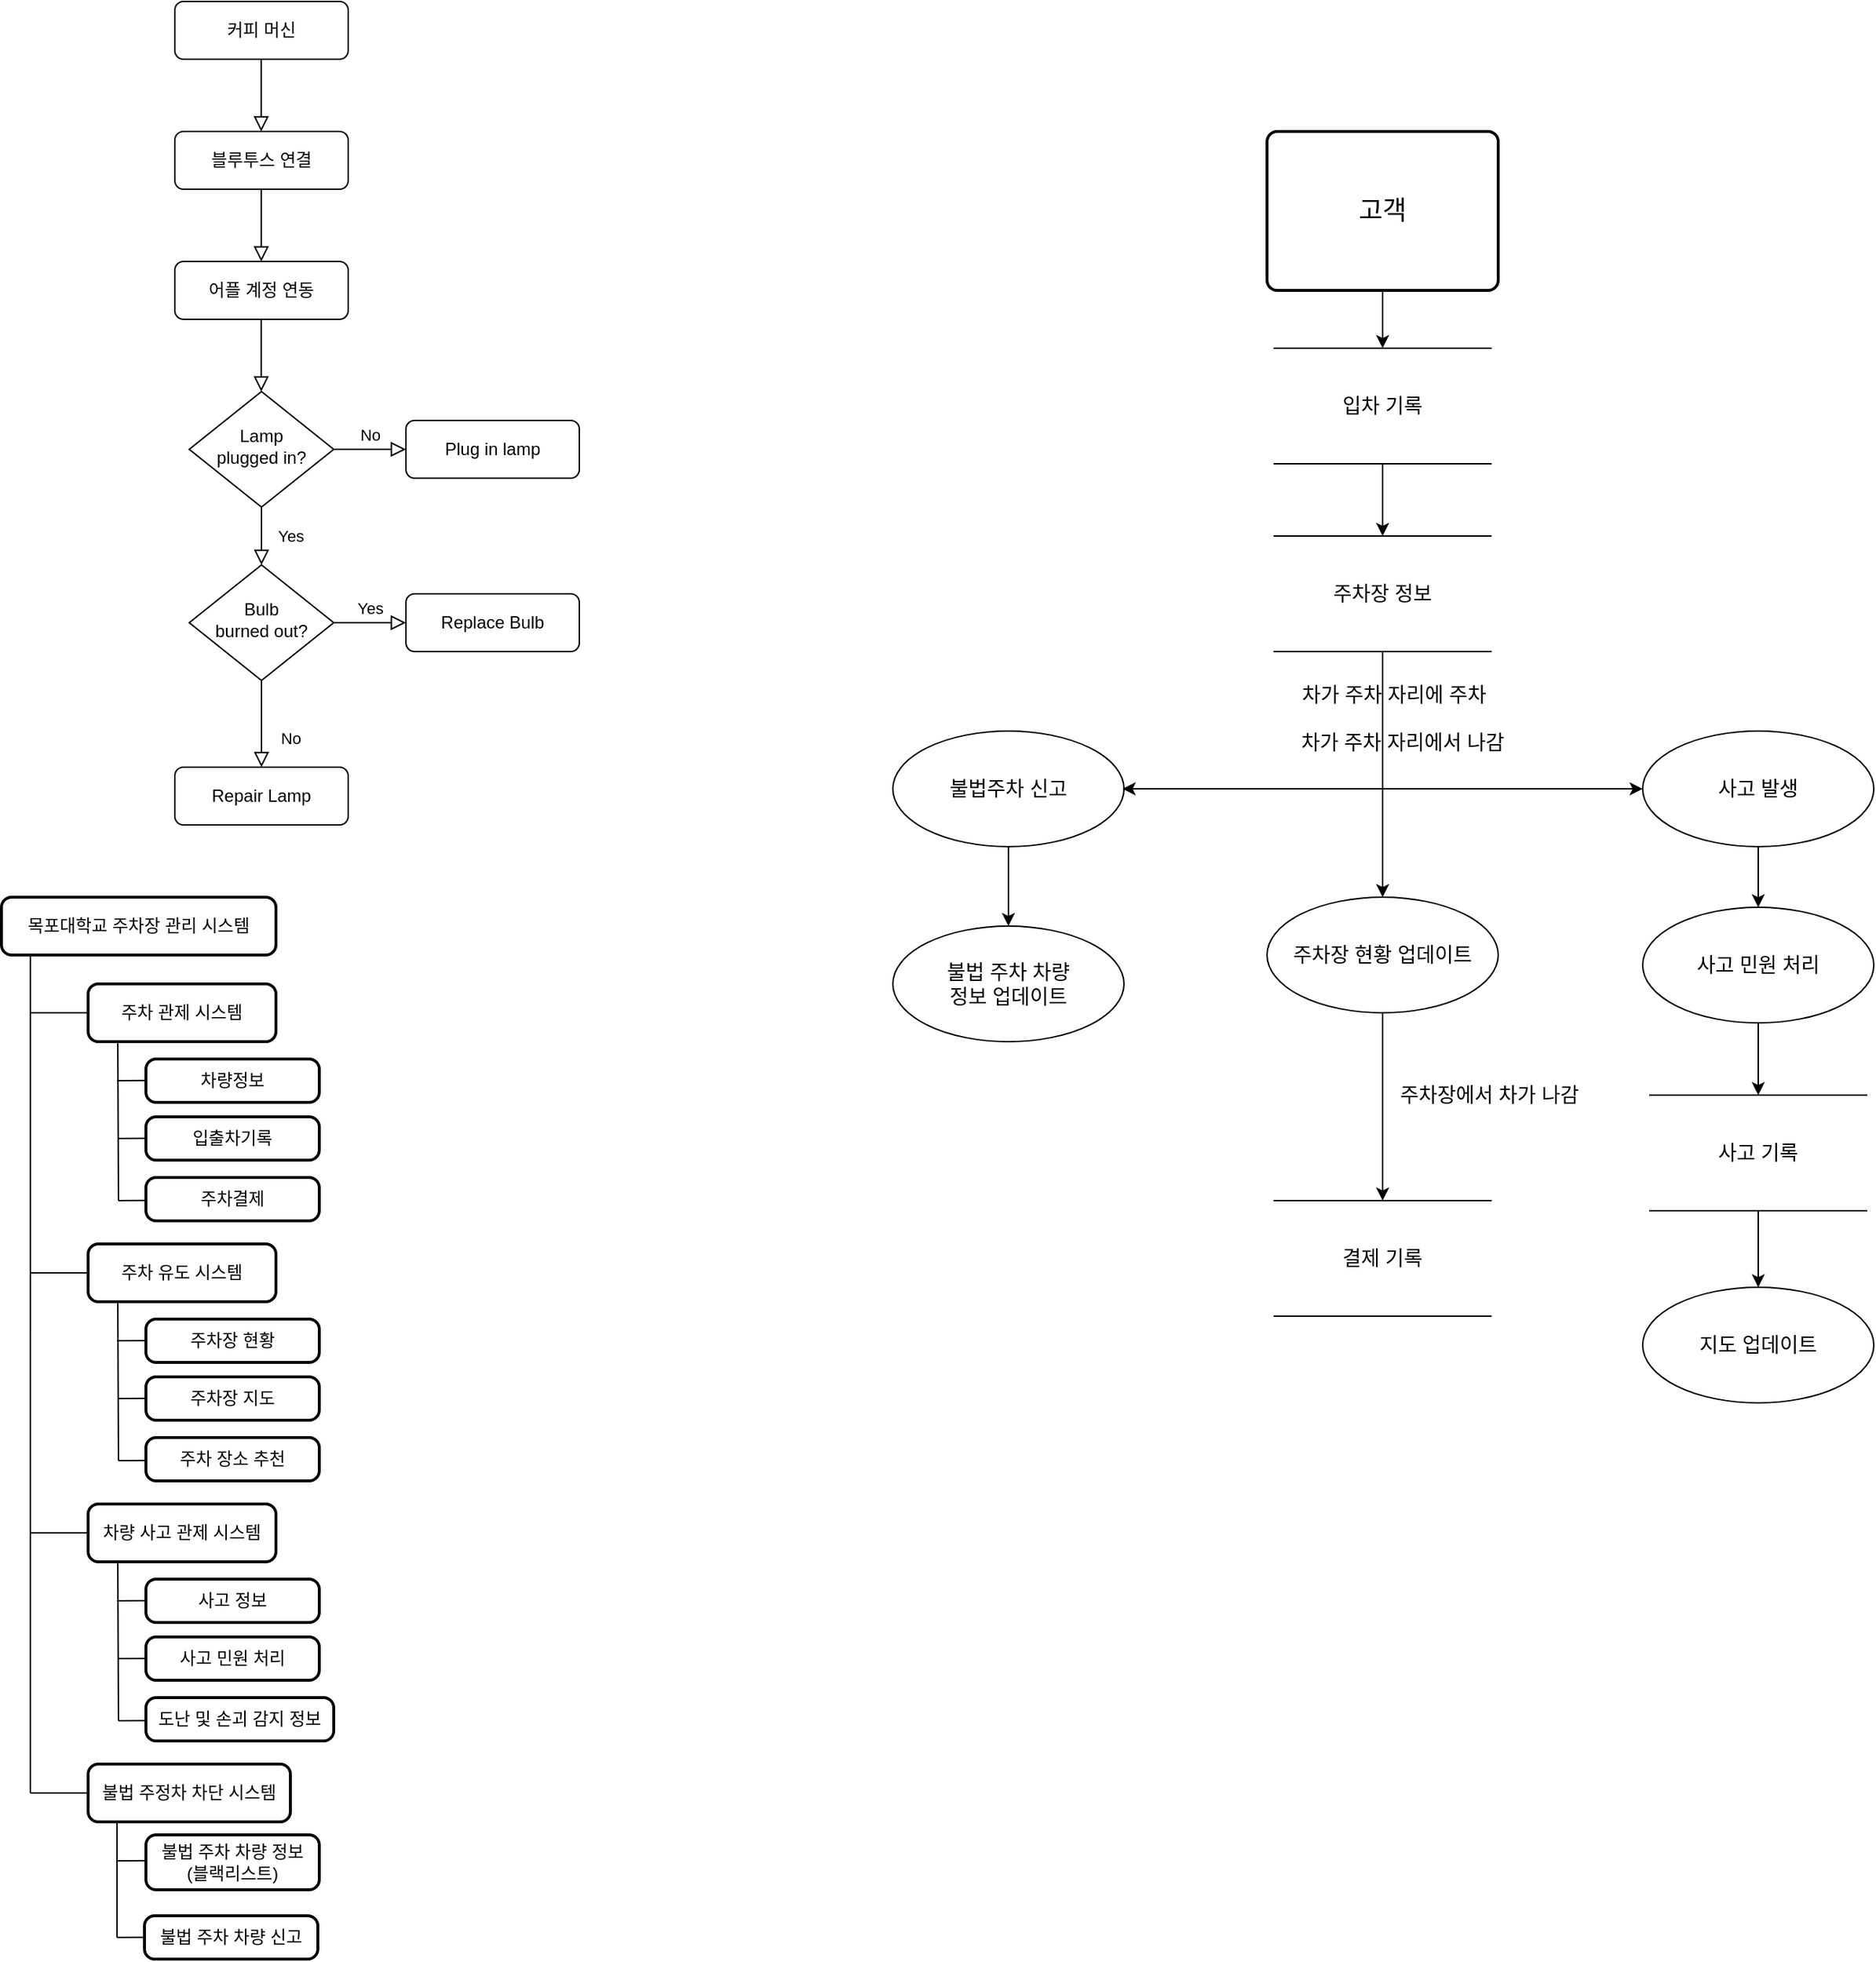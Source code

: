 <mxfile version="22.1.4" type="github">
  <diagram id="C5RBs43oDa-KdzZeNtuy" name="Page-1">
    <mxGraphModel dx="1046" dy="963" grid="1" gridSize="10" guides="1" tooltips="1" connect="1" arrows="1" fold="1" page="1" pageScale="1" pageWidth="827" pageHeight="1169" math="0" shadow="0">
      <root>
        <mxCell id="WIyWlLk6GJQsqaUBKTNV-0" />
        <mxCell id="WIyWlLk6GJQsqaUBKTNV-1" parent="WIyWlLk6GJQsqaUBKTNV-0" />
        <mxCell id="WIyWlLk6GJQsqaUBKTNV-3" value="블루투스 연결" style="rounded=1;whiteSpace=wrap;html=1;fontSize=12;glass=0;strokeWidth=1;shadow=0;" parent="WIyWlLk6GJQsqaUBKTNV-1" vertex="1">
          <mxGeometry x="310" y="100" width="120" height="40" as="geometry" />
        </mxCell>
        <mxCell id="WIyWlLk6GJQsqaUBKTNV-4" value="Yes" style="rounded=0;html=1;jettySize=auto;orthogonalLoop=1;fontSize=11;endArrow=block;endFill=0;endSize=8;strokeWidth=1;shadow=0;labelBackgroundColor=none;edgeStyle=orthogonalEdgeStyle;" parent="WIyWlLk6GJQsqaUBKTNV-1" source="WIyWlLk6GJQsqaUBKTNV-6" target="WIyWlLk6GJQsqaUBKTNV-10" edge="1">
          <mxGeometry y="20" relative="1" as="geometry">
            <mxPoint as="offset" />
          </mxGeometry>
        </mxCell>
        <mxCell id="WIyWlLk6GJQsqaUBKTNV-5" value="No" style="edgeStyle=orthogonalEdgeStyle;rounded=0;html=1;jettySize=auto;orthogonalLoop=1;fontSize=11;endArrow=block;endFill=0;endSize=8;strokeWidth=1;shadow=0;labelBackgroundColor=none;" parent="WIyWlLk6GJQsqaUBKTNV-1" source="WIyWlLk6GJQsqaUBKTNV-6" target="WIyWlLk6GJQsqaUBKTNV-7" edge="1">
          <mxGeometry y="10" relative="1" as="geometry">
            <mxPoint as="offset" />
          </mxGeometry>
        </mxCell>
        <mxCell id="WIyWlLk6GJQsqaUBKTNV-6" value="Lamp&lt;br&gt;plugged in?" style="rhombus;whiteSpace=wrap;html=1;shadow=0;fontFamily=Helvetica;fontSize=12;align=center;strokeWidth=1;spacing=6;spacingTop=-4;" parent="WIyWlLk6GJQsqaUBKTNV-1" vertex="1">
          <mxGeometry x="320" y="280" width="100" height="80" as="geometry" />
        </mxCell>
        <mxCell id="WIyWlLk6GJQsqaUBKTNV-7" value="Plug in lamp" style="rounded=1;whiteSpace=wrap;html=1;fontSize=12;glass=0;strokeWidth=1;shadow=0;" parent="WIyWlLk6GJQsqaUBKTNV-1" vertex="1">
          <mxGeometry x="470" y="300" width="120" height="40" as="geometry" />
        </mxCell>
        <mxCell id="WIyWlLk6GJQsqaUBKTNV-8" value="No" style="rounded=0;html=1;jettySize=auto;orthogonalLoop=1;fontSize=11;endArrow=block;endFill=0;endSize=8;strokeWidth=1;shadow=0;labelBackgroundColor=none;edgeStyle=orthogonalEdgeStyle;" parent="WIyWlLk6GJQsqaUBKTNV-1" source="WIyWlLk6GJQsqaUBKTNV-10" target="WIyWlLk6GJQsqaUBKTNV-11" edge="1">
          <mxGeometry x="0.333" y="20" relative="1" as="geometry">
            <mxPoint as="offset" />
          </mxGeometry>
        </mxCell>
        <mxCell id="WIyWlLk6GJQsqaUBKTNV-9" value="Yes" style="edgeStyle=orthogonalEdgeStyle;rounded=0;html=1;jettySize=auto;orthogonalLoop=1;fontSize=11;endArrow=block;endFill=0;endSize=8;strokeWidth=1;shadow=0;labelBackgroundColor=none;" parent="WIyWlLk6GJQsqaUBKTNV-1" source="WIyWlLk6GJQsqaUBKTNV-10" target="WIyWlLk6GJQsqaUBKTNV-12" edge="1">
          <mxGeometry y="10" relative="1" as="geometry">
            <mxPoint as="offset" />
          </mxGeometry>
        </mxCell>
        <mxCell id="WIyWlLk6GJQsqaUBKTNV-10" value="Bulb&lt;br&gt;burned out?" style="rhombus;whiteSpace=wrap;html=1;shadow=0;fontFamily=Helvetica;fontSize=12;align=center;strokeWidth=1;spacing=6;spacingTop=-4;" parent="WIyWlLk6GJQsqaUBKTNV-1" vertex="1">
          <mxGeometry x="320" y="400" width="100" height="80" as="geometry" />
        </mxCell>
        <mxCell id="WIyWlLk6GJQsqaUBKTNV-11" value="Repair Lamp" style="rounded=1;whiteSpace=wrap;html=1;fontSize=12;glass=0;strokeWidth=1;shadow=0;" parent="WIyWlLk6GJQsqaUBKTNV-1" vertex="1">
          <mxGeometry x="310" y="540" width="120" height="40" as="geometry" />
        </mxCell>
        <mxCell id="WIyWlLk6GJQsqaUBKTNV-12" value="Replace Bulb" style="rounded=1;whiteSpace=wrap;html=1;fontSize=12;glass=0;strokeWidth=1;shadow=0;" parent="WIyWlLk6GJQsqaUBKTNV-1" vertex="1">
          <mxGeometry x="470" y="420" width="120" height="40" as="geometry" />
        </mxCell>
        <mxCell id="3EG9-TvV20ggC_MvHCEM-3" value="커피 머신" style="rounded=1;whiteSpace=wrap;html=1;fontSize=12;glass=0;strokeWidth=1;shadow=0;" parent="WIyWlLk6GJQsqaUBKTNV-1" vertex="1">
          <mxGeometry x="310" y="10" width="120" height="40" as="geometry" />
        </mxCell>
        <mxCell id="3EG9-TvV20ggC_MvHCEM-5" value="" style="rounded=0;html=1;jettySize=auto;orthogonalLoop=1;fontSize=11;endArrow=block;endFill=0;endSize=8;strokeWidth=1;shadow=0;labelBackgroundColor=none;edgeStyle=orthogonalEdgeStyle;" parent="WIyWlLk6GJQsqaUBKTNV-1" edge="1">
          <mxGeometry relative="1" as="geometry">
            <mxPoint x="369.83" y="140" as="sourcePoint" />
            <mxPoint x="369.83" y="190" as="targetPoint" />
          </mxGeometry>
        </mxCell>
        <mxCell id="3EG9-TvV20ggC_MvHCEM-7" value="어플 계정 연동" style="rounded=1;whiteSpace=wrap;html=1;fontSize=12;glass=0;strokeWidth=1;shadow=0;" parent="WIyWlLk6GJQsqaUBKTNV-1" vertex="1">
          <mxGeometry x="310" y="190" width="120" height="40" as="geometry" />
        </mxCell>
        <mxCell id="3EG9-TvV20ggC_MvHCEM-8" value="" style="rounded=0;html=1;jettySize=auto;orthogonalLoop=1;fontSize=11;endArrow=block;endFill=0;endSize=8;strokeWidth=1;shadow=0;labelBackgroundColor=none;edgeStyle=orthogonalEdgeStyle;" parent="WIyWlLk6GJQsqaUBKTNV-1" edge="1">
          <mxGeometry relative="1" as="geometry">
            <mxPoint x="369.8" y="50" as="sourcePoint" />
            <mxPoint x="369.8" y="100" as="targetPoint" />
          </mxGeometry>
        </mxCell>
        <mxCell id="3EG9-TvV20ggC_MvHCEM-9" value="" style="rounded=0;html=1;jettySize=auto;orthogonalLoop=1;fontSize=11;endArrow=block;endFill=0;endSize=8;strokeWidth=1;shadow=0;labelBackgroundColor=none;edgeStyle=orthogonalEdgeStyle;" parent="WIyWlLk6GJQsqaUBKTNV-1" edge="1">
          <mxGeometry relative="1" as="geometry">
            <mxPoint x="369.8" y="230" as="sourcePoint" />
            <mxPoint x="369.8" y="280" as="targetPoint" />
          </mxGeometry>
        </mxCell>
        <mxCell id="DR7JTV7pjPa2kn4OJmJ5-0" value="목포대학교 주차장 관리 시스템" style="rounded=1;whiteSpace=wrap;html=1;absoluteArcSize=1;arcSize=14;strokeWidth=2;" vertex="1" parent="WIyWlLk6GJQsqaUBKTNV-1">
          <mxGeometry x="190" y="630" width="190" height="40" as="geometry" />
        </mxCell>
        <mxCell id="DR7JTV7pjPa2kn4OJmJ5-1" value="주차 관제 시스템" style="rounded=1;whiteSpace=wrap;html=1;absoluteArcSize=1;arcSize=14;strokeWidth=2;" vertex="1" parent="WIyWlLk6GJQsqaUBKTNV-1">
          <mxGeometry x="250" y="690" width="130" height="40" as="geometry" />
        </mxCell>
        <mxCell id="DR7JTV7pjPa2kn4OJmJ5-2" value="" style="endArrow=none;html=1;rounded=0;entryX=0.137;entryY=1.075;entryDx=0;entryDy=0;entryPerimeter=0;" edge="1" parent="WIyWlLk6GJQsqaUBKTNV-1">
          <mxGeometry width="50" height="50" relative="1" as="geometry">
            <mxPoint x="210" y="1250" as="sourcePoint" />
            <mxPoint x="210.03" y="670.0" as="targetPoint" />
          </mxGeometry>
        </mxCell>
        <mxCell id="DR7JTV7pjPa2kn4OJmJ5-3" value="" style="endArrow=none;html=1;rounded=0;" edge="1" parent="WIyWlLk6GJQsqaUBKTNV-1">
          <mxGeometry width="50" height="50" relative="1" as="geometry">
            <mxPoint x="270" y="757" as="sourcePoint" />
            <mxPoint x="290" y="756.83" as="targetPoint" />
          </mxGeometry>
        </mxCell>
        <mxCell id="DR7JTV7pjPa2kn4OJmJ5-5" value="" style="endArrow=none;html=1;rounded=0;entryX=0.158;entryY=1.027;entryDx=0;entryDy=0;entryPerimeter=0;" edge="1" parent="WIyWlLk6GJQsqaUBKTNV-1" target="DR7JTV7pjPa2kn4OJmJ5-1">
          <mxGeometry width="50" height="50" relative="1" as="geometry">
            <mxPoint x="271" y="840" as="sourcePoint" />
            <mxPoint x="320" y="800" as="targetPoint" />
          </mxGeometry>
        </mxCell>
        <mxCell id="DR7JTV7pjPa2kn4OJmJ5-6" value="차량정보" style="rounded=1;whiteSpace=wrap;html=1;absoluteArcSize=1;arcSize=14;strokeWidth=2;" vertex="1" parent="WIyWlLk6GJQsqaUBKTNV-1">
          <mxGeometry x="290" y="742" width="120" height="30" as="geometry" />
        </mxCell>
        <mxCell id="DR7JTV7pjPa2kn4OJmJ5-7" value="입출차기록" style="rounded=1;whiteSpace=wrap;html=1;absoluteArcSize=1;arcSize=14;strokeWidth=2;" vertex="1" parent="WIyWlLk6GJQsqaUBKTNV-1">
          <mxGeometry x="290" y="782" width="120" height="30" as="geometry" />
        </mxCell>
        <mxCell id="DR7JTV7pjPa2kn4OJmJ5-8" value="주차결제" style="rounded=1;whiteSpace=wrap;html=1;absoluteArcSize=1;arcSize=14;strokeWidth=2;" vertex="1" parent="WIyWlLk6GJQsqaUBKTNV-1">
          <mxGeometry x="290" y="824" width="120" height="30" as="geometry" />
        </mxCell>
        <mxCell id="DR7JTV7pjPa2kn4OJmJ5-10" value="" style="endArrow=none;html=1;rounded=0;" edge="1" parent="WIyWlLk6GJQsqaUBKTNV-1">
          <mxGeometry width="50" height="50" relative="1" as="geometry">
            <mxPoint x="271" y="797" as="sourcePoint" />
            <mxPoint x="291" y="796.83" as="targetPoint" />
          </mxGeometry>
        </mxCell>
        <mxCell id="DR7JTV7pjPa2kn4OJmJ5-11" value="" style="endArrow=none;html=1;rounded=0;" edge="1" parent="WIyWlLk6GJQsqaUBKTNV-1">
          <mxGeometry width="50" height="50" relative="1" as="geometry">
            <mxPoint x="271" y="840" as="sourcePoint" />
            <mxPoint x="291" y="839.83" as="targetPoint" />
          </mxGeometry>
        </mxCell>
        <mxCell id="DR7JTV7pjPa2kn4OJmJ5-12" value="" style="endArrow=none;html=1;rounded=0;entryX=0;entryY=0.5;entryDx=0;entryDy=0;" edge="1" parent="WIyWlLk6GJQsqaUBKTNV-1" target="DR7JTV7pjPa2kn4OJmJ5-1">
          <mxGeometry width="50" height="50" relative="1" as="geometry">
            <mxPoint x="210" y="710.03" as="sourcePoint" />
            <mxPoint x="230" y="709.86" as="targetPoint" />
          </mxGeometry>
        </mxCell>
        <mxCell id="DR7JTV7pjPa2kn4OJmJ5-13" value="주차 유도 시스템" style="rounded=1;whiteSpace=wrap;html=1;absoluteArcSize=1;arcSize=14;strokeWidth=2;" vertex="1" parent="WIyWlLk6GJQsqaUBKTNV-1">
          <mxGeometry x="250" y="870" width="130" height="40" as="geometry" />
        </mxCell>
        <mxCell id="DR7JTV7pjPa2kn4OJmJ5-14" value="" style="endArrow=none;html=1;rounded=0;" edge="1" parent="WIyWlLk6GJQsqaUBKTNV-1">
          <mxGeometry width="50" height="50" relative="1" as="geometry">
            <mxPoint x="270" y="937" as="sourcePoint" />
            <mxPoint x="290" y="936.83" as="targetPoint" />
          </mxGeometry>
        </mxCell>
        <mxCell id="DR7JTV7pjPa2kn4OJmJ5-15" value="" style="endArrow=none;html=1;rounded=0;entryX=0.158;entryY=1.027;entryDx=0;entryDy=0;entryPerimeter=0;" edge="1" parent="WIyWlLk6GJQsqaUBKTNV-1" target="DR7JTV7pjPa2kn4OJmJ5-13">
          <mxGeometry width="50" height="50" relative="1" as="geometry">
            <mxPoint x="271" y="1020" as="sourcePoint" />
            <mxPoint x="320" y="980" as="targetPoint" />
          </mxGeometry>
        </mxCell>
        <mxCell id="DR7JTV7pjPa2kn4OJmJ5-16" value="주차장 현황" style="rounded=1;whiteSpace=wrap;html=1;absoluteArcSize=1;arcSize=14;strokeWidth=2;" vertex="1" parent="WIyWlLk6GJQsqaUBKTNV-1">
          <mxGeometry x="290" y="922" width="120" height="30" as="geometry" />
        </mxCell>
        <mxCell id="DR7JTV7pjPa2kn4OJmJ5-17" value="주차장 지도" style="rounded=1;whiteSpace=wrap;html=1;absoluteArcSize=1;arcSize=14;strokeWidth=2;" vertex="1" parent="WIyWlLk6GJQsqaUBKTNV-1">
          <mxGeometry x="290" y="962" width="120" height="30" as="geometry" />
        </mxCell>
        <mxCell id="DR7JTV7pjPa2kn4OJmJ5-18" value="주차 장소 추천" style="rounded=1;whiteSpace=wrap;html=1;absoluteArcSize=1;arcSize=14;strokeWidth=2;" vertex="1" parent="WIyWlLk6GJQsqaUBKTNV-1">
          <mxGeometry x="290" y="1004" width="120" height="30" as="geometry" />
        </mxCell>
        <mxCell id="DR7JTV7pjPa2kn4OJmJ5-19" value="" style="endArrow=none;html=1;rounded=0;" edge="1" parent="WIyWlLk6GJQsqaUBKTNV-1">
          <mxGeometry width="50" height="50" relative="1" as="geometry">
            <mxPoint x="271" y="977" as="sourcePoint" />
            <mxPoint x="291" y="976.83" as="targetPoint" />
          </mxGeometry>
        </mxCell>
        <mxCell id="DR7JTV7pjPa2kn4OJmJ5-20" value="" style="endArrow=none;html=1;rounded=0;" edge="1" parent="WIyWlLk6GJQsqaUBKTNV-1">
          <mxGeometry width="50" height="50" relative="1" as="geometry">
            <mxPoint x="271" y="1020" as="sourcePoint" />
            <mxPoint x="291" y="1019.83" as="targetPoint" />
          </mxGeometry>
        </mxCell>
        <mxCell id="DR7JTV7pjPa2kn4OJmJ5-21" value="" style="endArrow=none;html=1;rounded=0;entryX=0;entryY=0.5;entryDx=0;entryDy=0;" edge="1" parent="WIyWlLk6GJQsqaUBKTNV-1" target="DR7JTV7pjPa2kn4OJmJ5-13">
          <mxGeometry width="50" height="50" relative="1" as="geometry">
            <mxPoint x="210" y="890.03" as="sourcePoint" />
            <mxPoint x="230" y="889.86" as="targetPoint" />
          </mxGeometry>
        </mxCell>
        <mxCell id="DR7JTV7pjPa2kn4OJmJ5-22" value="차량 사고 관제 시스템" style="rounded=1;whiteSpace=wrap;html=1;absoluteArcSize=1;arcSize=14;strokeWidth=2;" vertex="1" parent="WIyWlLk6GJQsqaUBKTNV-1">
          <mxGeometry x="250" y="1050" width="130" height="40" as="geometry" />
        </mxCell>
        <mxCell id="DR7JTV7pjPa2kn4OJmJ5-23" value="" style="endArrow=none;html=1;rounded=0;" edge="1" parent="WIyWlLk6GJQsqaUBKTNV-1">
          <mxGeometry width="50" height="50" relative="1" as="geometry">
            <mxPoint x="270" y="1117" as="sourcePoint" />
            <mxPoint x="290" y="1116.83" as="targetPoint" />
          </mxGeometry>
        </mxCell>
        <mxCell id="DR7JTV7pjPa2kn4OJmJ5-24" value="" style="endArrow=none;html=1;rounded=0;entryX=0.158;entryY=1.027;entryDx=0;entryDy=0;entryPerimeter=0;" edge="1" parent="WIyWlLk6GJQsqaUBKTNV-1" target="DR7JTV7pjPa2kn4OJmJ5-22">
          <mxGeometry width="50" height="50" relative="1" as="geometry">
            <mxPoint x="271" y="1200" as="sourcePoint" />
            <mxPoint x="320" y="1160" as="targetPoint" />
          </mxGeometry>
        </mxCell>
        <mxCell id="DR7JTV7pjPa2kn4OJmJ5-25" value="사고 정보" style="rounded=1;whiteSpace=wrap;html=1;absoluteArcSize=1;arcSize=14;strokeWidth=2;" vertex="1" parent="WIyWlLk6GJQsqaUBKTNV-1">
          <mxGeometry x="290" y="1102" width="120" height="30" as="geometry" />
        </mxCell>
        <mxCell id="DR7JTV7pjPa2kn4OJmJ5-26" value="사고 민원 처리" style="rounded=1;whiteSpace=wrap;html=1;absoluteArcSize=1;arcSize=14;strokeWidth=2;" vertex="1" parent="WIyWlLk6GJQsqaUBKTNV-1">
          <mxGeometry x="290" y="1142" width="120" height="30" as="geometry" />
        </mxCell>
        <mxCell id="DR7JTV7pjPa2kn4OJmJ5-27" value="도난 및 손괴 감지 정보" style="rounded=1;whiteSpace=wrap;html=1;absoluteArcSize=1;arcSize=14;strokeWidth=2;" vertex="1" parent="WIyWlLk6GJQsqaUBKTNV-1">
          <mxGeometry x="290" y="1184" width="130" height="30" as="geometry" />
        </mxCell>
        <mxCell id="DR7JTV7pjPa2kn4OJmJ5-28" value="" style="endArrow=none;html=1;rounded=0;" edge="1" parent="WIyWlLk6GJQsqaUBKTNV-1">
          <mxGeometry width="50" height="50" relative="1" as="geometry">
            <mxPoint x="271" y="1157" as="sourcePoint" />
            <mxPoint x="291" y="1156.83" as="targetPoint" />
          </mxGeometry>
        </mxCell>
        <mxCell id="DR7JTV7pjPa2kn4OJmJ5-29" value="" style="endArrow=none;html=1;rounded=0;" edge="1" parent="WIyWlLk6GJQsqaUBKTNV-1">
          <mxGeometry width="50" height="50" relative="1" as="geometry">
            <mxPoint x="271" y="1200" as="sourcePoint" />
            <mxPoint x="291" y="1199.83" as="targetPoint" />
          </mxGeometry>
        </mxCell>
        <mxCell id="DR7JTV7pjPa2kn4OJmJ5-30" value="" style="endArrow=none;html=1;rounded=0;entryX=0;entryY=0.5;entryDx=0;entryDy=0;" edge="1" parent="WIyWlLk6GJQsqaUBKTNV-1" target="DR7JTV7pjPa2kn4OJmJ5-22">
          <mxGeometry width="50" height="50" relative="1" as="geometry">
            <mxPoint x="210" y="1070.03" as="sourcePoint" />
            <mxPoint x="230" y="1069.86" as="targetPoint" />
          </mxGeometry>
        </mxCell>
        <mxCell id="DR7JTV7pjPa2kn4OJmJ5-31" value="불법 주정차 차단 시스템" style="rounded=1;whiteSpace=wrap;html=1;absoluteArcSize=1;arcSize=14;strokeWidth=2;" vertex="1" parent="WIyWlLk6GJQsqaUBKTNV-1">
          <mxGeometry x="250" y="1230" width="140" height="40" as="geometry" />
        </mxCell>
        <mxCell id="DR7JTV7pjPa2kn4OJmJ5-32" value="" style="endArrow=none;html=1;rounded=0;" edge="1" parent="WIyWlLk6GJQsqaUBKTNV-1">
          <mxGeometry width="50" height="50" relative="1" as="geometry">
            <mxPoint x="270" y="1297" as="sourcePoint" />
            <mxPoint x="290" y="1296.83" as="targetPoint" />
          </mxGeometry>
        </mxCell>
        <mxCell id="DR7JTV7pjPa2kn4OJmJ5-33" value="" style="endArrow=none;html=1;rounded=0;" edge="1" parent="WIyWlLk6GJQsqaUBKTNV-1">
          <mxGeometry width="50" height="50" relative="1" as="geometry">
            <mxPoint x="270" y="1350" as="sourcePoint" />
            <mxPoint x="270" y="1270" as="targetPoint" />
          </mxGeometry>
        </mxCell>
        <mxCell id="DR7JTV7pjPa2kn4OJmJ5-34" value="불법 주차 차량 정보&lt;br&gt;(블랙리스트)" style="rounded=1;whiteSpace=wrap;html=1;absoluteArcSize=1;arcSize=14;strokeWidth=2;" vertex="1" parent="WIyWlLk6GJQsqaUBKTNV-1">
          <mxGeometry x="290" y="1279" width="120" height="38" as="geometry" />
        </mxCell>
        <mxCell id="DR7JTV7pjPa2kn4OJmJ5-35" value="불법 주차 차량 신고" style="rounded=1;whiteSpace=wrap;html=1;absoluteArcSize=1;arcSize=14;strokeWidth=2;" vertex="1" parent="WIyWlLk6GJQsqaUBKTNV-1">
          <mxGeometry x="289" y="1335" width="120" height="30" as="geometry" />
        </mxCell>
        <mxCell id="DR7JTV7pjPa2kn4OJmJ5-37" value="" style="endArrow=none;html=1;rounded=0;" edge="1" parent="WIyWlLk6GJQsqaUBKTNV-1">
          <mxGeometry width="50" height="50" relative="1" as="geometry">
            <mxPoint x="270" y="1350" as="sourcePoint" />
            <mxPoint x="290" y="1349.83" as="targetPoint" />
          </mxGeometry>
        </mxCell>
        <mxCell id="DR7JTV7pjPa2kn4OJmJ5-39" value="" style="endArrow=none;html=1;rounded=0;entryX=0;entryY=0.5;entryDx=0;entryDy=0;" edge="1" parent="WIyWlLk6GJQsqaUBKTNV-1" target="DR7JTV7pjPa2kn4OJmJ5-31">
          <mxGeometry width="50" height="50" relative="1" as="geometry">
            <mxPoint x="210" y="1250.03" as="sourcePoint" />
            <mxPoint x="230" y="1249.86" as="targetPoint" />
          </mxGeometry>
        </mxCell>
        <mxCell id="DR7JTV7pjPa2kn4OJmJ5-46" style="edgeStyle=orthogonalEdgeStyle;rounded=0;orthogonalLoop=1;jettySize=auto;html=1;exitX=0.5;exitY=1;exitDx=0;exitDy=0;entryX=0.5;entryY=0;entryDx=0;entryDy=0;" edge="1" parent="WIyWlLk6GJQsqaUBKTNV-1" source="DR7JTV7pjPa2kn4OJmJ5-40" target="DR7JTV7pjPa2kn4OJmJ5-43">
          <mxGeometry relative="1" as="geometry" />
        </mxCell>
        <mxCell id="DR7JTV7pjPa2kn4OJmJ5-40" value="&lt;font style=&quot;font-size: 14px;&quot;&gt;입차 기록&lt;/font&gt;" style="shape=partialRectangle;whiteSpace=wrap;html=1;left=0;right=0;fillColor=none;" vertex="1" parent="WIyWlLk6GJQsqaUBKTNV-1">
          <mxGeometry x="1071" y="250" width="150" height="80" as="geometry" />
        </mxCell>
        <mxCell id="DR7JTV7pjPa2kn4OJmJ5-45" style="edgeStyle=orthogonalEdgeStyle;rounded=0;orthogonalLoop=1;jettySize=auto;html=1;exitX=0.5;exitY=1;exitDx=0;exitDy=0;entryX=0.5;entryY=0;entryDx=0;entryDy=0;" edge="1" parent="WIyWlLk6GJQsqaUBKTNV-1" source="DR7JTV7pjPa2kn4OJmJ5-42" target="DR7JTV7pjPa2kn4OJmJ5-40">
          <mxGeometry relative="1" as="geometry" />
        </mxCell>
        <mxCell id="DR7JTV7pjPa2kn4OJmJ5-42" value="&lt;font style=&quot;font-size: 18px;&quot;&gt;고객&lt;/font&gt;" style="rounded=1;whiteSpace=wrap;html=1;absoluteArcSize=1;arcSize=14;strokeWidth=2;" vertex="1" parent="WIyWlLk6GJQsqaUBKTNV-1">
          <mxGeometry x="1066" y="100" width="160" height="110" as="geometry" />
        </mxCell>
        <mxCell id="DR7JTV7pjPa2kn4OJmJ5-57" value="" style="edgeStyle=orthogonalEdgeStyle;rounded=0;orthogonalLoop=1;jettySize=auto;html=1;exitX=0.5;exitY=1;exitDx=0;exitDy=0;" edge="1" parent="WIyWlLk6GJQsqaUBKTNV-1" source="DR7JTV7pjPa2kn4OJmJ5-43" target="DR7JTV7pjPa2kn4OJmJ5-56">
          <mxGeometry relative="1" as="geometry">
            <mxPoint x="1146.059" y="502" as="sourcePoint" />
          </mxGeometry>
        </mxCell>
        <mxCell id="DR7JTV7pjPa2kn4OJmJ5-43" value="&lt;font style=&quot;font-size: 14px;&quot;&gt;주차장 정보&lt;/font&gt;" style="shape=partialRectangle;whiteSpace=wrap;html=1;left=0;right=0;fillColor=none;" vertex="1" parent="WIyWlLk6GJQsqaUBKTNV-1">
          <mxGeometry x="1071" y="380" width="150" height="80" as="geometry" />
        </mxCell>
        <mxCell id="DR7JTV7pjPa2kn4OJmJ5-48" value="&lt;font style=&quot;font-size: 14px;&quot;&gt;차가 주차 자리에 주차&lt;/font&gt;" style="text;html=1;strokeColor=none;fillColor=none;align=center;verticalAlign=middle;whiteSpace=wrap;rounded=0;" vertex="1" parent="WIyWlLk6GJQsqaUBKTNV-1">
          <mxGeometry x="1079" y="475" width="150" height="30" as="geometry" />
        </mxCell>
        <mxCell id="DR7JTV7pjPa2kn4OJmJ5-68" style="edgeStyle=orthogonalEdgeStyle;rounded=0;orthogonalLoop=1;jettySize=auto;html=1;exitX=0.5;exitY=1;exitDx=0;exitDy=0;entryX=0.5;entryY=0;entryDx=0;entryDy=0;" edge="1" parent="WIyWlLk6GJQsqaUBKTNV-1" source="DR7JTV7pjPa2kn4OJmJ5-56" target="DR7JTV7pjPa2kn4OJmJ5-64">
          <mxGeometry relative="1" as="geometry" />
        </mxCell>
        <mxCell id="DR7JTV7pjPa2kn4OJmJ5-56" value="&lt;font style=&quot;font-size: 14px;&quot;&gt;주차장 현황 업데이트&lt;/font&gt;" style="ellipse;whiteSpace=wrap;html=1;fillColor=none;" vertex="1" parent="WIyWlLk6GJQsqaUBKTNV-1">
          <mxGeometry x="1066" y="630" width="160" height="80" as="geometry" />
        </mxCell>
        <mxCell id="DR7JTV7pjPa2kn4OJmJ5-60" value="&lt;font style=&quot;font-size: 14px;&quot;&gt;차가 주차 자리에서 나감&lt;/font&gt;" style="text;html=1;strokeColor=none;fillColor=none;align=center;verticalAlign=middle;whiteSpace=wrap;rounded=0;" vertex="1" parent="WIyWlLk6GJQsqaUBKTNV-1">
          <mxGeometry x="1080" y="508" width="160" height="30" as="geometry" />
        </mxCell>
        <mxCell id="DR7JTV7pjPa2kn4OJmJ5-64" value="&lt;font style=&quot;font-size: 14px;&quot;&gt;결제 기록&lt;/font&gt;" style="shape=partialRectangle;whiteSpace=wrap;html=1;left=0;right=0;fillColor=none;" vertex="1" parent="WIyWlLk6GJQsqaUBKTNV-1">
          <mxGeometry x="1071" y="840" width="150" height="80" as="geometry" />
        </mxCell>
        <mxCell id="DR7JTV7pjPa2kn4OJmJ5-69" value="&lt;span style=&quot;font-size: 14px;&quot;&gt;주차장에서 차가 나감&lt;/span&gt;" style="text;html=1;strokeColor=none;fillColor=none;align=center;verticalAlign=middle;whiteSpace=wrap;rounded=0;" vertex="1" parent="WIyWlLk6GJQsqaUBKTNV-1">
          <mxGeometry x="1140" y="752" width="160" height="30" as="geometry" />
        </mxCell>
        <mxCell id="DR7JTV7pjPa2kn4OJmJ5-70" value="" style="edgeStyle=orthogonalEdgeStyle;rounded=0;orthogonalLoop=1;jettySize=auto;html=1;" edge="1" parent="WIyWlLk6GJQsqaUBKTNV-1">
          <mxGeometry relative="1" as="geometry">
            <mxPoint x="1145" y="555" as="sourcePoint" />
            <mxPoint x="1326" y="555" as="targetPoint" />
          </mxGeometry>
        </mxCell>
        <mxCell id="DR7JTV7pjPa2kn4OJmJ5-73" style="edgeStyle=orthogonalEdgeStyle;rounded=0;orthogonalLoop=1;jettySize=auto;html=1;exitX=0.5;exitY=1;exitDx=0;exitDy=0;" edge="1" parent="WIyWlLk6GJQsqaUBKTNV-1" source="DR7JTV7pjPa2kn4OJmJ5-71" target="DR7JTV7pjPa2kn4OJmJ5-72">
          <mxGeometry relative="1" as="geometry" />
        </mxCell>
        <mxCell id="DR7JTV7pjPa2kn4OJmJ5-71" value="&lt;font style=&quot;font-size: 14px;&quot;&gt;사고 발생&lt;/font&gt;" style="ellipse;whiteSpace=wrap;html=1;fillColor=none;" vertex="1" parent="WIyWlLk6GJQsqaUBKTNV-1">
          <mxGeometry x="1326" y="515" width="160" height="80" as="geometry" />
        </mxCell>
        <mxCell id="DR7JTV7pjPa2kn4OJmJ5-75" style="edgeStyle=orthogonalEdgeStyle;rounded=0;orthogonalLoop=1;jettySize=auto;html=1;exitX=0.5;exitY=1;exitDx=0;exitDy=0;entryX=0.5;entryY=0;entryDx=0;entryDy=0;" edge="1" parent="WIyWlLk6GJQsqaUBKTNV-1" source="DR7JTV7pjPa2kn4OJmJ5-72" target="DR7JTV7pjPa2kn4OJmJ5-74">
          <mxGeometry relative="1" as="geometry" />
        </mxCell>
        <mxCell id="DR7JTV7pjPa2kn4OJmJ5-72" value="&lt;font style=&quot;font-size: 14px;&quot;&gt;사고 민원 처리&lt;/font&gt;" style="ellipse;whiteSpace=wrap;html=1;fillColor=none;" vertex="1" parent="WIyWlLk6GJQsqaUBKTNV-1">
          <mxGeometry x="1326" y="637" width="160" height="80" as="geometry" />
        </mxCell>
        <mxCell id="DR7JTV7pjPa2kn4OJmJ5-77" style="edgeStyle=orthogonalEdgeStyle;rounded=0;orthogonalLoop=1;jettySize=auto;html=1;exitX=0.5;exitY=1;exitDx=0;exitDy=0;entryX=0.5;entryY=0;entryDx=0;entryDy=0;" edge="1" parent="WIyWlLk6GJQsqaUBKTNV-1" source="DR7JTV7pjPa2kn4OJmJ5-74" target="DR7JTV7pjPa2kn4OJmJ5-76">
          <mxGeometry relative="1" as="geometry" />
        </mxCell>
        <mxCell id="DR7JTV7pjPa2kn4OJmJ5-74" value="&lt;span style=&quot;font-size: 14px;&quot;&gt;사고 기록&lt;/span&gt;" style="shape=partialRectangle;whiteSpace=wrap;html=1;left=0;right=0;fillColor=none;" vertex="1" parent="WIyWlLk6GJQsqaUBKTNV-1">
          <mxGeometry x="1331" y="767" width="150" height="80" as="geometry" />
        </mxCell>
        <mxCell id="DR7JTV7pjPa2kn4OJmJ5-76" value="&lt;font style=&quot;font-size: 14px;&quot;&gt;지도 업데이트&lt;/font&gt;" style="ellipse;whiteSpace=wrap;html=1;fillColor=none;" vertex="1" parent="WIyWlLk6GJQsqaUBKTNV-1">
          <mxGeometry x="1326" y="900" width="160" height="80" as="geometry" />
        </mxCell>
        <mxCell id="DR7JTV7pjPa2kn4OJmJ5-78" value="" style="edgeStyle=orthogonalEdgeStyle;rounded=0;orthogonalLoop=1;jettySize=auto;html=1;" edge="1" parent="WIyWlLk6GJQsqaUBKTNV-1">
          <mxGeometry relative="1" as="geometry">
            <mxPoint x="1146" y="555" as="sourcePoint" />
            <mxPoint x="966" y="555" as="targetPoint" />
          </mxGeometry>
        </mxCell>
        <mxCell id="DR7JTV7pjPa2kn4OJmJ5-81" style="edgeStyle=orthogonalEdgeStyle;rounded=0;orthogonalLoop=1;jettySize=auto;html=1;exitX=0.5;exitY=1;exitDx=0;exitDy=0;entryX=0.5;entryY=0;entryDx=0;entryDy=0;" edge="1" parent="WIyWlLk6GJQsqaUBKTNV-1" source="DR7JTV7pjPa2kn4OJmJ5-79" target="DR7JTV7pjPa2kn4OJmJ5-80">
          <mxGeometry relative="1" as="geometry" />
        </mxCell>
        <mxCell id="DR7JTV7pjPa2kn4OJmJ5-79" value="&lt;font style=&quot;font-size: 14px;&quot;&gt;불법주차 신고&lt;/font&gt;" style="ellipse;whiteSpace=wrap;html=1;fillColor=none;" vertex="1" parent="WIyWlLk6GJQsqaUBKTNV-1">
          <mxGeometry x="807" y="515" width="160" height="80" as="geometry" />
        </mxCell>
        <mxCell id="DR7JTV7pjPa2kn4OJmJ5-80" value="&lt;font style=&quot;font-size: 14px;&quot;&gt;불법 주차 차량 &lt;br&gt;정보 업데이트&lt;/font&gt;" style="ellipse;whiteSpace=wrap;html=1;fillColor=none;" vertex="1" parent="WIyWlLk6GJQsqaUBKTNV-1">
          <mxGeometry x="807" y="650" width="160" height="80" as="geometry" />
        </mxCell>
      </root>
    </mxGraphModel>
  </diagram>
</mxfile>
